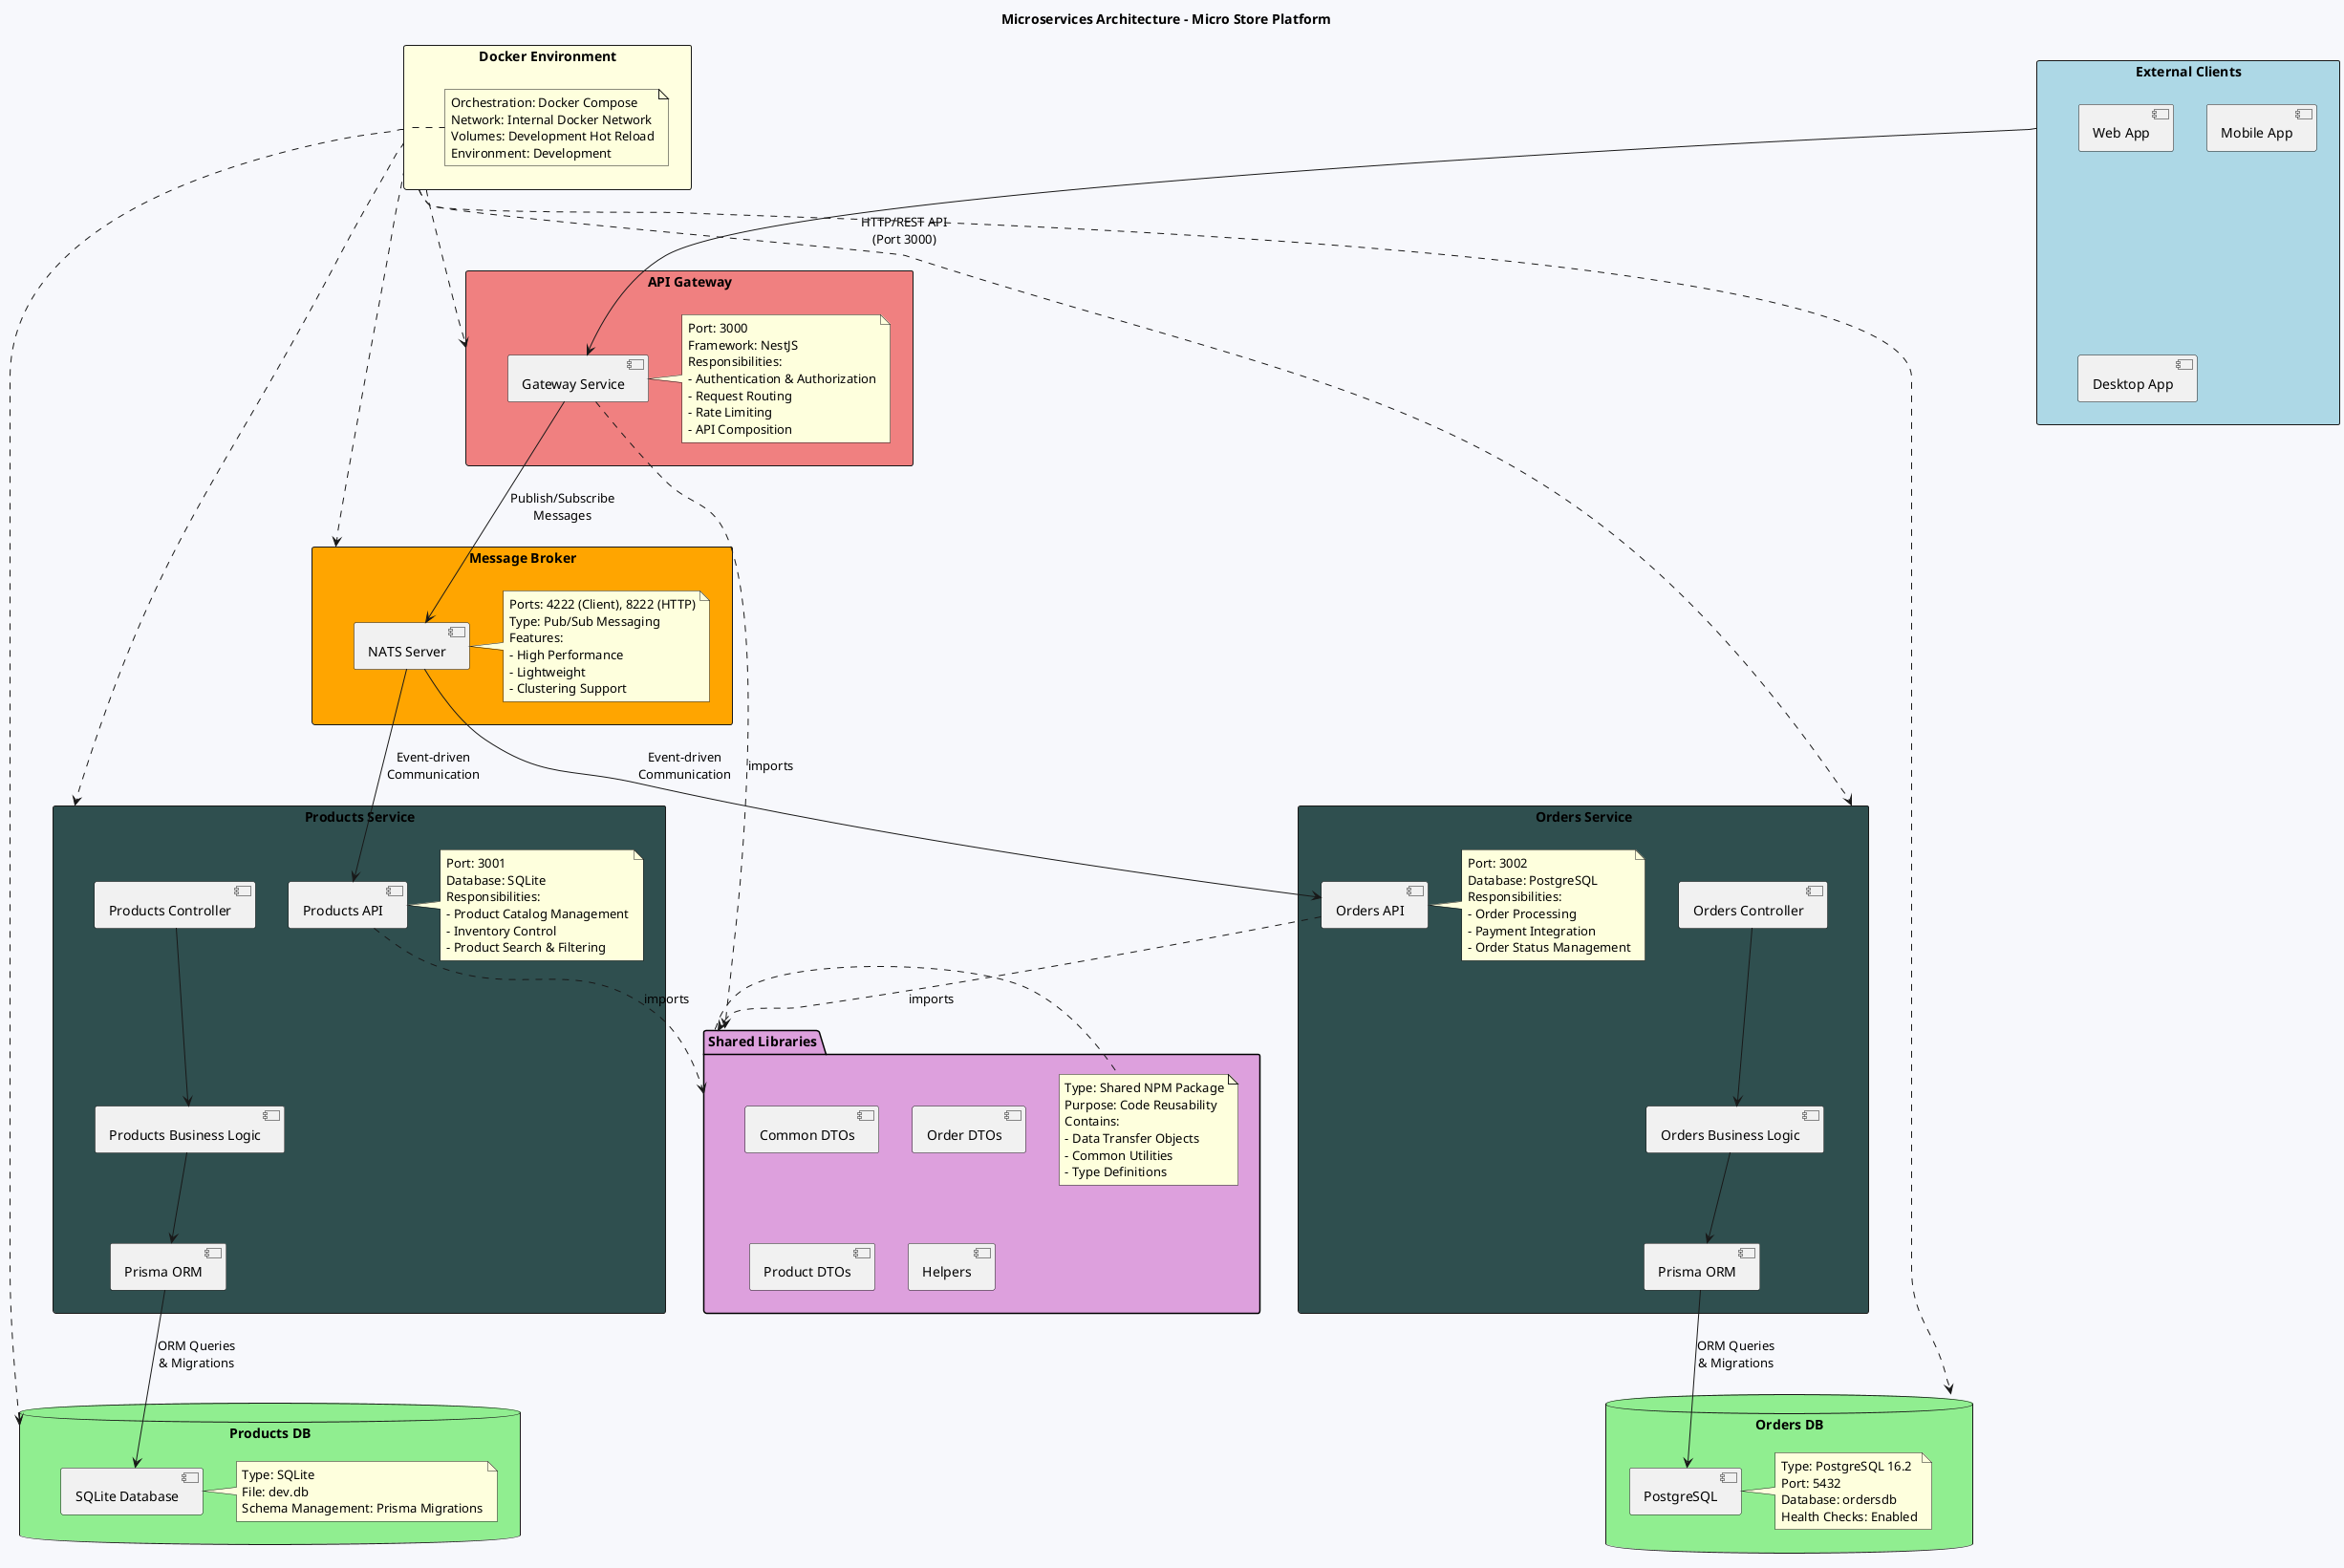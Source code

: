 @startuml architecture
title Microservices Architecture - Micro Store Platform

skinparam backgroundColor #F7F8FC
skinparam shadowing false

' External clients
rectangle "External Clients" as clients #LightBlue {
  component "Web App" as webapp
  component "Mobile App" as mobile
  component "Desktop App" as desktop
}

' API Gateway
rectangle "API Gateway" as gateway_box #LightCoral {
  component "Gateway Service" as gateway
  note right of gateway
    Port: 3000
    Framework: NestJS
    Responsibilities:
    - Authentication & Authorization
    - Request Routing
    - Rate Limiting
    - API Composition
  end note
}

' Message Broker
rectangle "Message Broker" as message_broker #Orange {
  component "NATS Server" as nats
  note right of nats
    Ports: 4222 (Client), 8222 (HTTP)
    Type: Pub/Sub Messaging
    Features:
    - High Performance
    - Lightweight
    - Clustering Support
  end note
}

' Products Microservice
rectangle "Products Service" as products_box #DarkSlateGray {
  component "Products API" as products_service
  component "Products Controller" as products_controller
  component "Products Business Logic" as products_logic
  component "Prisma ORM" as products_prisma
  
  products_controller --> products_logic
  products_logic --> products_prisma
  
  note right of products_service
    Port: 3001
    Database: SQLite
    Responsibilities:
    - Product Catalog Management
    - Inventory Control
    - Product Search & Filtering
  end note
}

' Products Database
database "Products DB" as products_db #LightGreen {
  component "SQLite Database" as sqlite_db
  note right of sqlite_db
    Type: SQLite
    File: dev.db
    Schema Management: Prisma Migrations
  end note
}

' Orders Microservice
rectangle "Orders Service" as orders_box #DarkSlateGray {
  component "Orders API" as orders_service
  component "Orders Controller" as orders_controller
  component "Orders Business Logic" as orders_logic
  component "Prisma ORM" as orders_prisma
  
  orders_controller --> orders_logic
  orders_logic --> orders_prisma
  
  note right of orders_service
    Port: 3002
    Database: PostgreSQL
    Responsibilities:
    - Order Processing
    - Payment Integration
    - Order Status Management
  end note
}

' Orders Database
database "Orders DB" as orders_db #LightGreen {
  component "PostgreSQL" as postgres_db
  note right of postgres_db
    Type: PostgreSQL 16.2
    Port: 5432
    Database: ordersdb
    Health Checks: Enabled
  end note
}

' Shared Libraries
package "Shared Libraries" as shared #Plum {
  component "Common DTOs" as shared_dtos
  component "Order DTOs" as order_dtos
  component "Product DTOs" as product_dtos
  component "Helpers" as helpers
  
  note right of shared
    Type: Shared NPM Package
    Purpose: Code Reusability
    Contains:
    - Data Transfer Objects
    - Common Utilities
    - Type Definitions
  end note
}

' Docker Infrastructure
rectangle "Docker Environment" as docker #LightYellow {
  note right of docker
    Orchestration: Docker Compose
    Network: Internal Docker Network
    Volumes: Development Hot Reload
    Environment: Development
  end note
}

' Client connections
clients --> gateway : "HTTP/REST API\n(Port 3000)"

' Gateway connections
gateway --> nats : "Publish/Subscribe\nMessages"

' Service connections to NATS
nats --> products_service : "Event-driven\nCommunication"
nats --> orders_service : "Event-driven\nCommunication"

' Database connections
products_prisma --> sqlite_db : "ORM Queries\n& Migrations"
orders_prisma --> postgres_db : "ORM Queries\n& Migrations"

' Shared library usage
gateway ..> shared : "imports"
products_service ..> shared : "imports"
orders_service ..> shared : "imports"

' Docker environment contains all services
docker ..> gateway_box
docker ..> products_box
docker ..> orders_box
docker ..> message_broker
docker ..> products_db
docker ..> orders_db

@enduml
